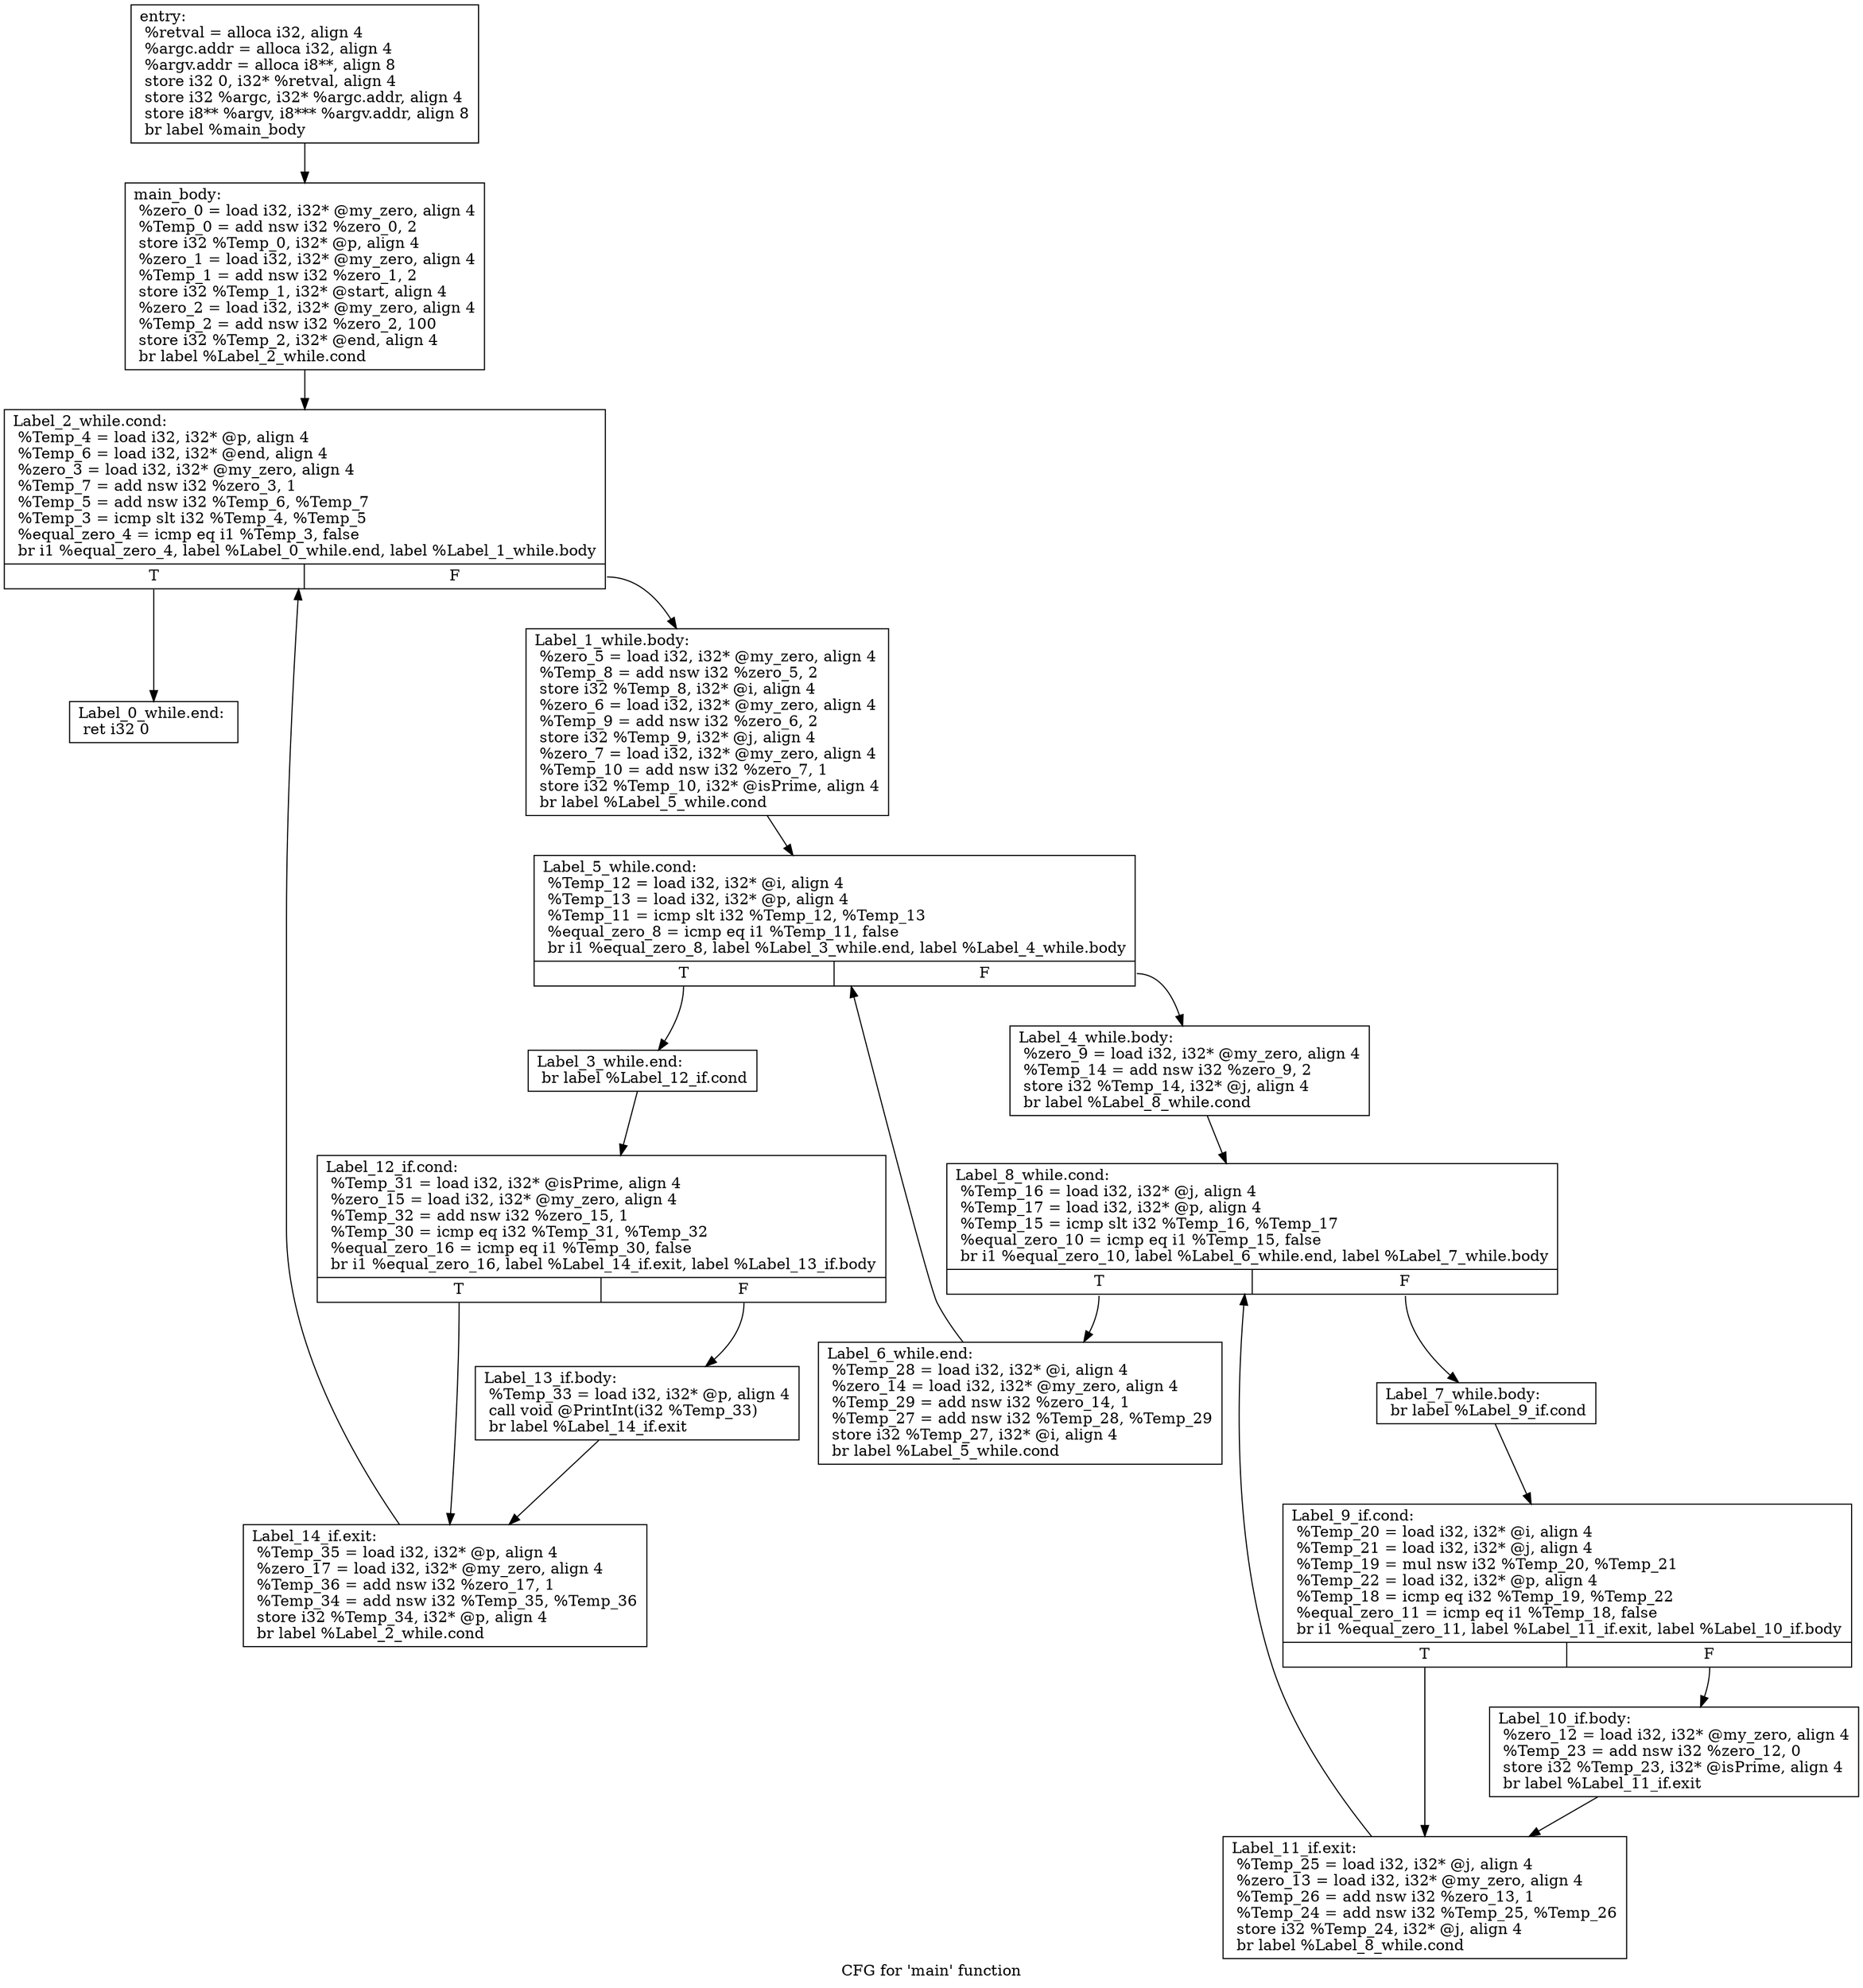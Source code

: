 digraph "CFG for 'main' function" {
	label="CFG for 'main' function";

	Node0x7ffdab50bb60 [shape=record,label="{entry:\l  %retval = alloca i32, align 4\l  %argc.addr = alloca i32, align 4\l  %argv.addr = alloca i8**, align 8\l  store i32 0, i32* %retval, align 4\l  store i32 %argc, i32* %argc.addr, align 4\l  store i8** %argv, i8*** %argv.addr, align 8\l  br label %main_body\l}"];
	Node0x7ffdab50bb60 -> Node0x7ffdab50bec0;
	Node0x7ffdab50bec0 [shape=record,label="{main_body:                                        \l  %zero_0 = load i32, i32* @my_zero, align 4\l  %Temp_0 = add nsw i32 %zero_0, 2\l  store i32 %Temp_0, i32* @p, align 4\l  %zero_1 = load i32, i32* @my_zero, align 4\l  %Temp_1 = add nsw i32 %zero_1, 2\l  store i32 %Temp_1, i32* @start, align 4\l  %zero_2 = load i32, i32* @my_zero, align 4\l  %Temp_2 = add nsw i32 %zero_2, 100\l  store i32 %Temp_2, i32* @end, align 4\l  br label %Label_2_while.cond\l}"];
	Node0x7ffdab50bec0 -> Node0x7ffdab50bf00;
	Node0x7ffdab50bf00 [shape=record,label="{Label_2_while.cond:                               \l  %Temp_4 = load i32, i32* @p, align 4\l  %Temp_6 = load i32, i32* @end, align 4\l  %zero_3 = load i32, i32* @my_zero, align 4\l  %Temp_7 = add nsw i32 %zero_3, 1\l  %Temp_5 = add nsw i32 %Temp_6, %Temp_7\l  %Temp_3 = icmp slt i32 %Temp_4, %Temp_5\l  %equal_zero_4 = icmp eq i1 %Temp_3, false\l  br i1 %equal_zero_4, label %Label_0_while.end, label %Label_1_while.body\l|{<s0>T|<s1>F}}"];
	Node0x7ffdab50bf00:s0 -> Node0x7ffdab50c6b0;
	Node0x7ffdab50bf00:s1 -> Node0x7ffdab50bf40;
	Node0x7ffdab50bf40 [shape=record,label="{Label_1_while.body:                               \l  %zero_5 = load i32, i32* @my_zero, align 4\l  %Temp_8 = add nsw i32 %zero_5, 2\l  store i32 %Temp_8, i32* @i, align 4\l  %zero_6 = load i32, i32* @my_zero, align 4\l  %Temp_9 = add nsw i32 %zero_6, 2\l  store i32 %Temp_9, i32* @j, align 4\l  %zero_7 = load i32, i32* @my_zero, align 4\l  %Temp_10 = add nsw i32 %zero_7, 1\l  store i32 %Temp_10, i32* @isPrime, align 4\l  br label %Label_5_while.cond\l}"];
	Node0x7ffdab50bf40 -> Node0x7ffdab50bf80;
	Node0x7ffdab50bf80 [shape=record,label="{Label_5_while.cond:                               \l  %Temp_12 = load i32, i32* @i, align 4\l  %Temp_13 = load i32, i32* @p, align 4\l  %Temp_11 = icmp slt i32 %Temp_12, %Temp_13\l  %equal_zero_8 = icmp eq i1 %Temp_11, false\l  br i1 %equal_zero_8, label %Label_3_while.end, label %Label_4_while.body\l|{<s0>T|<s1>F}}"];
	Node0x7ffdab50bf80:s0 -> Node0x7ffdab50c5b0;
	Node0x7ffdab50bf80:s1 -> Node0x7ffdab50c3f0;
	Node0x7ffdab50c3f0 [shape=record,label="{Label_4_while.body:                               \l  %zero_9 = load i32, i32* @my_zero, align 4\l  %Temp_14 = add nsw i32 %zero_9, 2\l  store i32 %Temp_14, i32* @j, align 4\l  br label %Label_8_while.cond\l}"];
	Node0x7ffdab50c3f0 -> Node0x7ffdab50c430;
	Node0x7ffdab50c430 [shape=record,label="{Label_8_while.cond:                               \l  %Temp_16 = load i32, i32* @j, align 4\l  %Temp_17 = load i32, i32* @p, align 4\l  %Temp_15 = icmp slt i32 %Temp_16, %Temp_17\l  %equal_zero_10 = icmp eq i1 %Temp_15, false\l  br i1 %equal_zero_10, label %Label_6_while.end, label %Label_7_while.body\l|{<s0>T|<s1>F}}"];
	Node0x7ffdab50c430:s0 -> Node0x7ffdab50c570;
	Node0x7ffdab50c430:s1 -> Node0x7ffdab50c470;
	Node0x7ffdab50c470 [shape=record,label="{Label_7_while.body:                               \l  br label %Label_9_if.cond\l}"];
	Node0x7ffdab50c470 -> Node0x7ffdab50c4b0;
	Node0x7ffdab50c4b0 [shape=record,label="{Label_9_if.cond:                                  \l  %Temp_20 = load i32, i32* @i, align 4\l  %Temp_21 = load i32, i32* @j, align 4\l  %Temp_19 = mul nsw i32 %Temp_20, %Temp_21\l  %Temp_22 = load i32, i32* @p, align 4\l  %Temp_18 = icmp eq i32 %Temp_19, %Temp_22\l  %equal_zero_11 = icmp eq i1 %Temp_18, false\l  br i1 %equal_zero_11, label %Label_11_if.exit, label %Label_10_if.body\l|{<s0>T|<s1>F}}"];
	Node0x7ffdab50c4b0:s0 -> Node0x7ffdab50c530;
	Node0x7ffdab50c4b0:s1 -> Node0x7ffdab50c4f0;
	Node0x7ffdab50c4f0 [shape=record,label="{Label_10_if.body:                                 \l  %zero_12 = load i32, i32* @my_zero, align 4\l  %Temp_23 = add nsw i32 %zero_12, 0\l  store i32 %Temp_23, i32* @isPrime, align 4\l  br label %Label_11_if.exit\l}"];
	Node0x7ffdab50c4f0 -> Node0x7ffdab50c530;
	Node0x7ffdab50c530 [shape=record,label="{Label_11_if.exit:                                 \l  %Temp_25 = load i32, i32* @j, align 4\l  %zero_13 = load i32, i32* @my_zero, align 4\l  %Temp_26 = add nsw i32 %zero_13, 1\l  %Temp_24 = add nsw i32 %Temp_25, %Temp_26\l  store i32 %Temp_24, i32* @j, align 4\l  br label %Label_8_while.cond\l}"];
	Node0x7ffdab50c530 -> Node0x7ffdab50c430;
	Node0x7ffdab50c570 [shape=record,label="{Label_6_while.end:                                \l  %Temp_28 = load i32, i32* @i, align 4\l  %zero_14 = load i32, i32* @my_zero, align 4\l  %Temp_29 = add nsw i32 %zero_14, 1\l  %Temp_27 = add nsw i32 %Temp_28, %Temp_29\l  store i32 %Temp_27, i32* @i, align 4\l  br label %Label_5_while.cond\l}"];
	Node0x7ffdab50c570 -> Node0x7ffdab50bf80;
	Node0x7ffdab50c5b0 [shape=record,label="{Label_3_while.end:                                \l  br label %Label_12_if.cond\l}"];
	Node0x7ffdab50c5b0 -> Node0x7ffdab50c5f0;
	Node0x7ffdab50c5f0 [shape=record,label="{Label_12_if.cond:                                 \l  %Temp_31 = load i32, i32* @isPrime, align 4\l  %zero_15 = load i32, i32* @my_zero, align 4\l  %Temp_32 = add nsw i32 %zero_15, 1\l  %Temp_30 = icmp eq i32 %Temp_31, %Temp_32\l  %equal_zero_16 = icmp eq i1 %Temp_30, false\l  br i1 %equal_zero_16, label %Label_14_if.exit, label %Label_13_if.body\l|{<s0>T|<s1>F}}"];
	Node0x7ffdab50c5f0:s0 -> Node0x7ffdab50c670;
	Node0x7ffdab50c5f0:s1 -> Node0x7ffdab50c630;
	Node0x7ffdab50c630 [shape=record,label="{Label_13_if.body:                                 \l  %Temp_33 = load i32, i32* @p, align 4\l  call void @PrintInt(i32 %Temp_33)\l  br label %Label_14_if.exit\l}"];
	Node0x7ffdab50c630 -> Node0x7ffdab50c670;
	Node0x7ffdab50c670 [shape=record,label="{Label_14_if.exit:                                 \l  %Temp_35 = load i32, i32* @p, align 4\l  %zero_17 = load i32, i32* @my_zero, align 4\l  %Temp_36 = add nsw i32 %zero_17, 1\l  %Temp_34 = add nsw i32 %Temp_35, %Temp_36\l  store i32 %Temp_34, i32* @p, align 4\l  br label %Label_2_while.cond\l}"];
	Node0x7ffdab50c670 -> Node0x7ffdab50bf00;
	Node0x7ffdab50c6b0 [shape=record,label="{Label_0_while.end:                                \l  ret i32 0\l}"];
}
